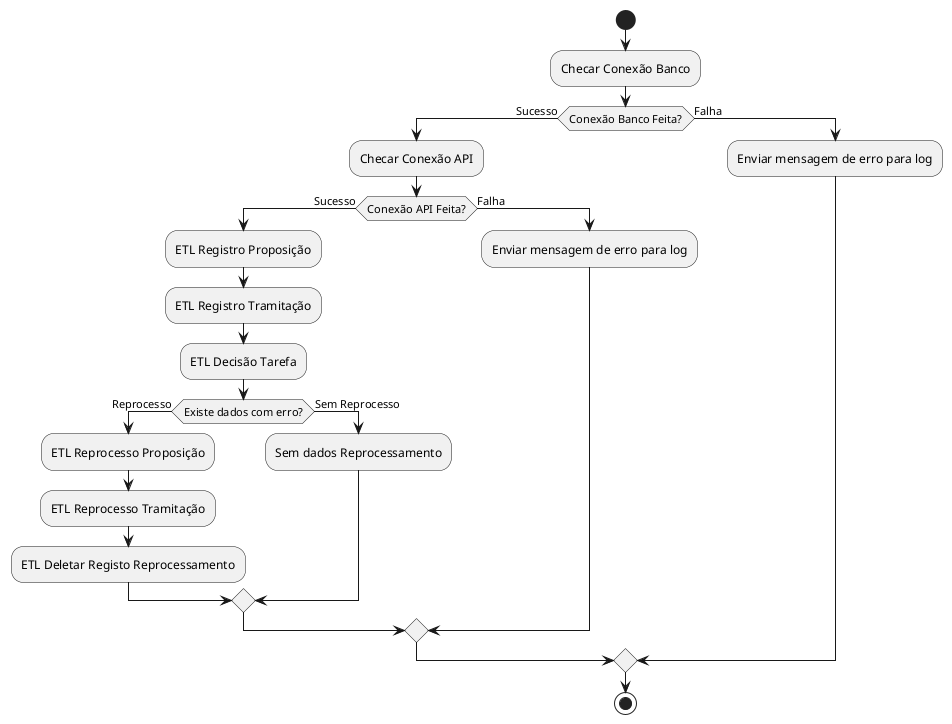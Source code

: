 @startuml

start
:Checar Conexão Banco;
if (Conexão Banco Feita?) then (Sucesso)
    :Checar Conexão API;
    if (Conexão API Feita?) then (Sucesso)
        :ETL Registro Proposição;
        :ETL Registro Tramitação;
        :ETL Decisão Tarefa;
        if (Existe dados com erro?) then (Reprocesso) 
            :ETL Reprocesso Proposição;
            :ETL Reprocesso Tramitação;
            :ETL Deletar Registo Reprocessamento;
        else (Sem Reprocesso)
            :Sem dados Reprocessamento;
        endif
    else (Falha)
        :Enviar mensagem de erro para log;
    endif
else (Falha)
    :Enviar mensagem de erro para log;
endif

stop

@enduml
